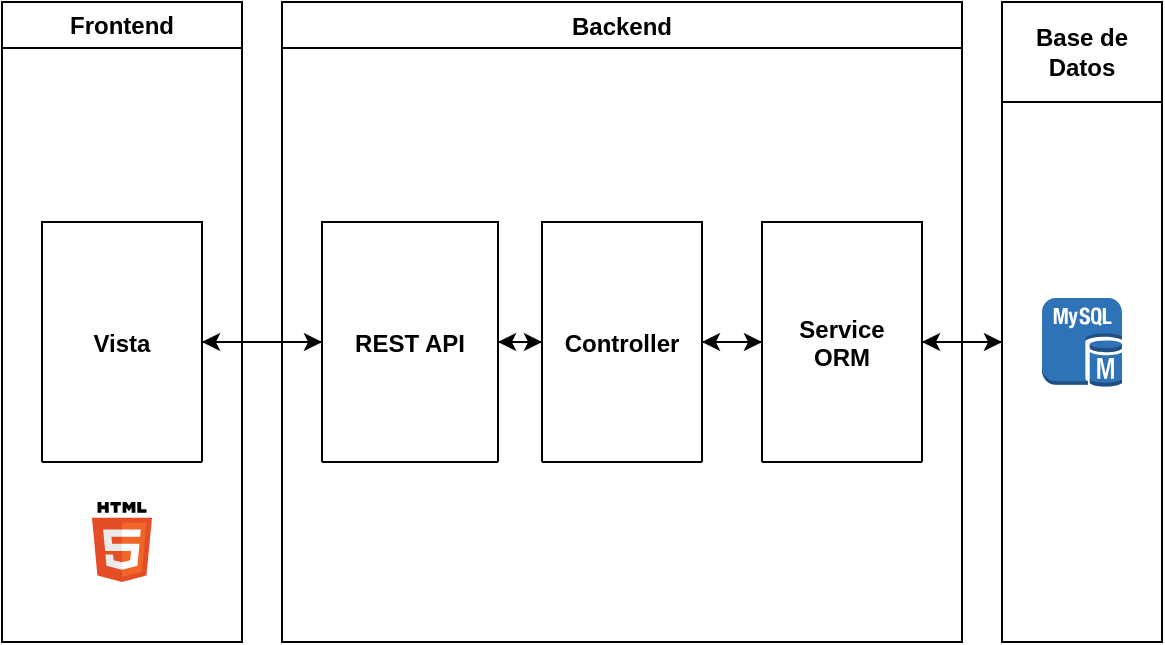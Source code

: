 <mxfile version="24.8.4">
  <diagram name="Page-1" id="DXTh6R3aeqgEhro9hztP">
    <mxGraphModel dx="886" dy="565" grid="1" gridSize="10" guides="1" tooltips="1" connect="1" arrows="1" fold="1" page="1" pageScale="1" pageWidth="850" pageHeight="1100" math="0" shadow="0">
      <root>
        <mxCell id="0" />
        <mxCell id="1" parent="0" />
        <mxCell id="vMBZcdw96KSy_M2HUAYO-50" value="Backend" style="swimlane;" vertex="1" parent="1">
          <mxGeometry x="190" y="380" width="340" height="320" as="geometry" />
        </mxCell>
        <mxCell id="vMBZcdw96KSy_M2HUAYO-55" style="edgeStyle=orthogonalEdgeStyle;rounded=0;orthogonalLoop=1;jettySize=auto;html=1;entryX=0;entryY=0.5;entryDx=0;entryDy=0;" edge="1" parent="vMBZcdw96KSy_M2HUAYO-50" source="vMBZcdw96KSy_M2HUAYO-51" target="vMBZcdw96KSy_M2HUAYO-52">
          <mxGeometry relative="1" as="geometry" />
        </mxCell>
        <mxCell id="vMBZcdw96KSy_M2HUAYO-83" style="edgeStyle=orthogonalEdgeStyle;rounded=0;orthogonalLoop=1;jettySize=auto;html=1;" edge="1" parent="vMBZcdw96KSy_M2HUAYO-50" source="vMBZcdw96KSy_M2HUAYO-51">
          <mxGeometry relative="1" as="geometry">
            <mxPoint x="-40" y="170" as="targetPoint" />
          </mxGeometry>
        </mxCell>
        <mxCell id="vMBZcdw96KSy_M2HUAYO-51" value="REST API" style="swimlane;startSize=260;" vertex="1" parent="vMBZcdw96KSy_M2HUAYO-50">
          <mxGeometry x="20" y="110" width="88" height="120" as="geometry" />
        </mxCell>
        <mxCell id="vMBZcdw96KSy_M2HUAYO-56" style="edgeStyle=orthogonalEdgeStyle;rounded=0;orthogonalLoop=1;jettySize=auto;html=1;entryX=1;entryY=0.5;entryDx=0;entryDy=0;" edge="1" parent="vMBZcdw96KSy_M2HUAYO-50" source="vMBZcdw96KSy_M2HUAYO-52" target="vMBZcdw96KSy_M2HUAYO-51">
          <mxGeometry relative="1" as="geometry" />
        </mxCell>
        <mxCell id="vMBZcdw96KSy_M2HUAYO-57" style="edgeStyle=orthogonalEdgeStyle;rounded=0;orthogonalLoop=1;jettySize=auto;html=1;entryX=0;entryY=0.5;entryDx=0;entryDy=0;" edge="1" parent="vMBZcdw96KSy_M2HUAYO-50" source="vMBZcdw96KSy_M2HUAYO-52" target="vMBZcdw96KSy_M2HUAYO-53">
          <mxGeometry relative="1" as="geometry" />
        </mxCell>
        <mxCell id="vMBZcdw96KSy_M2HUAYO-52" value="Controller" style="swimlane;startSize=260;" vertex="1" parent="vMBZcdw96KSy_M2HUAYO-50">
          <mxGeometry x="130" y="110" width="80" height="120" as="geometry" />
        </mxCell>
        <mxCell id="vMBZcdw96KSy_M2HUAYO-58" style="edgeStyle=orthogonalEdgeStyle;rounded=0;orthogonalLoop=1;jettySize=auto;html=1;entryX=1;entryY=0.5;entryDx=0;entryDy=0;" edge="1" parent="vMBZcdw96KSy_M2HUAYO-50" source="vMBZcdw96KSy_M2HUAYO-53" target="vMBZcdw96KSy_M2HUAYO-52">
          <mxGeometry relative="1" as="geometry" />
        </mxCell>
        <mxCell id="vMBZcdw96KSy_M2HUAYO-79" style="edgeStyle=orthogonalEdgeStyle;rounded=0;orthogonalLoop=1;jettySize=auto;html=1;" edge="1" parent="vMBZcdw96KSy_M2HUAYO-50" source="vMBZcdw96KSy_M2HUAYO-53">
          <mxGeometry relative="1" as="geometry">
            <mxPoint x="360" y="170" as="targetPoint" />
          </mxGeometry>
        </mxCell>
        <mxCell id="vMBZcdw96KSy_M2HUAYO-53" value="Service&#xa;ORM" style="swimlane;startSize=260;" vertex="1" parent="vMBZcdw96KSy_M2HUAYO-50">
          <mxGeometry x="240" y="110" width="80" height="120" as="geometry" />
        </mxCell>
        <mxCell id="vMBZcdw96KSy_M2HUAYO-81" value="Frontend" style="swimlane;whiteSpace=wrap;html=1;" vertex="1" parent="vMBZcdw96KSy_M2HUAYO-50">
          <mxGeometry x="-140" width="120" height="320" as="geometry" />
        </mxCell>
        <mxCell id="vMBZcdw96KSy_M2HUAYO-85" value="" style="shape=image;html=1;verticalAlign=top;verticalLabelPosition=bottom;labelBackgroundColor=#ffffff;imageAspect=0;aspect=fixed;image=https://cdn0.iconfinder.com/data/icons/long-shadow-web-icons/512/javascript-128.png" vertex="1" parent="vMBZcdw96KSy_M2HUAYO-81">
          <mxGeometry x="14" y="44" width="40" height="40" as="geometry" />
        </mxCell>
        <mxCell id="vMBZcdw96KSy_M2HUAYO-86" value="" style="shape=image;html=1;verticalAlign=top;verticalLabelPosition=bottom;labelBackgroundColor=#ffffff;imageAspect=0;aspect=fixed;image=https://cdn0.iconfinder.com/data/icons/long-shadow-web-icons/512/css-128.png" vertex="1" parent="vMBZcdw96KSy_M2HUAYO-81">
          <mxGeometry x="67" y="44" width="40" height="40" as="geometry" />
        </mxCell>
        <mxCell id="vMBZcdw96KSy_M2HUAYO-87" value="" style="dashed=0;outlineConnect=0;html=1;align=center;labelPosition=center;verticalLabelPosition=bottom;verticalAlign=top;shape=mxgraph.weblogos.html5" vertex="1" parent="vMBZcdw96KSy_M2HUAYO-81">
          <mxGeometry x="45" y="250" width="30" height="40" as="geometry" />
        </mxCell>
        <mxCell id="vMBZcdw96KSy_M2HUAYO-90" value="" style="shape=image;html=1;verticalAlign=top;verticalLabelPosition=bottom;labelBackgroundColor=#ffffff;imageAspect=0;aspect=fixed;image=https://cdn2.iconfinder.com/data/icons/boxicons-logos/24/bxl-django-128.png" vertex="1" parent="vMBZcdw96KSy_M2HUAYO-50">
          <mxGeometry x="200" y="40" width="48" height="48" as="geometry" />
        </mxCell>
        <mxCell id="vMBZcdw96KSy_M2HUAYO-89" value="" style="shape=image;html=1;verticalAlign=top;verticalLabelPosition=bottom;labelBackgroundColor=#ffffff;imageAspect=0;aspect=fixed;image=https://cdn0.iconfinder.com/data/icons/long-shadow-web-icons/512/python-128.png" vertex="1" parent="vMBZcdw96KSy_M2HUAYO-50">
          <mxGeometry x="95" y="40" width="48" height="48" as="geometry" />
        </mxCell>
        <mxCell id="vMBZcdw96KSy_M2HUAYO-82" style="edgeStyle=orthogonalEdgeStyle;rounded=0;orthogonalLoop=1;jettySize=auto;html=1;entryX=0;entryY=0.5;entryDx=0;entryDy=0;" edge="1" parent="1" source="vMBZcdw96KSy_M2HUAYO-61" target="vMBZcdw96KSy_M2HUAYO-51">
          <mxGeometry relative="1" as="geometry" />
        </mxCell>
        <mxCell id="vMBZcdw96KSy_M2HUAYO-61" value="Vista" style="swimlane;startSize=320;" vertex="1" parent="1">
          <mxGeometry x="70" y="490" width="80" height="120" as="geometry" />
        </mxCell>
        <mxCell id="vMBZcdw96KSy_M2HUAYO-80" style="edgeStyle=orthogonalEdgeStyle;rounded=0;orthogonalLoop=1;jettySize=auto;html=1;entryX=1;entryY=0.5;entryDx=0;entryDy=0;" edge="1" parent="1" source="vMBZcdw96KSy_M2HUAYO-78" target="vMBZcdw96KSy_M2HUAYO-53">
          <mxGeometry relative="1" as="geometry">
            <Array as="points">
              <mxPoint x="550" y="550" />
              <mxPoint x="550" y="550" />
            </Array>
          </mxGeometry>
        </mxCell>
        <mxCell id="vMBZcdw96KSy_M2HUAYO-78" value="Base de Datos" style="swimlane;whiteSpace=wrap;html=1;startSize=50;" vertex="1" parent="1">
          <mxGeometry x="550" y="380" width="80" height="320" as="geometry" />
        </mxCell>
        <mxCell id="vMBZcdw96KSy_M2HUAYO-88" value="" style="outlineConnect=0;dashed=0;verticalLabelPosition=bottom;verticalAlign=top;align=center;html=1;shape=mxgraph.aws3.mysql_db_instance;fillColor=#2E73B8;gradientColor=none;" vertex="1" parent="vMBZcdw96KSy_M2HUAYO-78">
          <mxGeometry x="20" y="148" width="40" height="44.5" as="geometry" />
        </mxCell>
      </root>
    </mxGraphModel>
  </diagram>
</mxfile>
